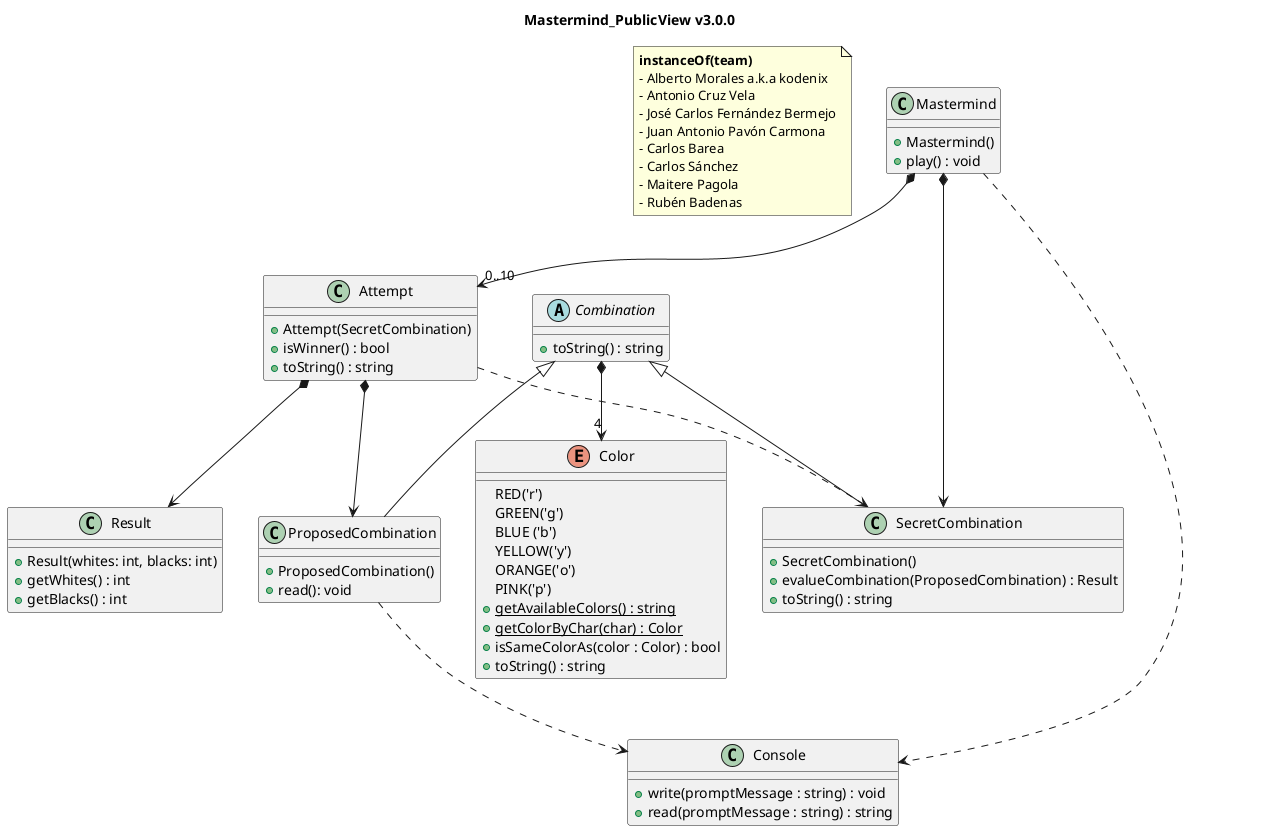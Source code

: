 @startuml Mastermind_PublicView_v3_0_0

title Mastermind_PublicView v3.0.0

note as N1
  <b>instanceOf(team)</b>
  - Alberto Morales a.k.a kodenix
  - Antonio Cruz Vela
  - José Carlos Fernández Bermejo
  - Juan Antonio Pavón Carmona
  - Carlos Barea
  - Carlos Sánchez
  - Maitere Pagola
  - Rubén Badenas
end note


class Mastermind {
    +Mastermind()
    +play() : void
}

class Attempt{
    +Attempt(SecretCombination)
    +isWinner() : bool
    +toString() : string
}


class Result{
    +Result(whites: int, blacks: int)
    +getWhites() : int
    +getBlacks() : int
}

enum Color{
    RED('r')
    GREEN('g')
    BLUE ('b')
    YELLOW('y')
    ORANGE('o')
    PINK('p')
    +{static} getAvailableColors() : string
    +{static} getColorByChar(char) : Color
    +isSameColorAs(color : Color) : bool
    +toString() : string
}

abstract class Combination{
    +toString() : string
}

class SecretCombination{
    +SecretCombination()
    +evalueCombination(ProposedCombination) : Result
    +toString() : string
}

class ProposedCombination{
    +ProposedCombination()
    +read(): void
}

class Console{
    +write(promptMessage : string) : void
    +read(promptMessage : string) : string
}



Mastermind *--> SecretCombination
Mastermind *--> "0..10" Attempt

Combination ^-- SecretCombination
Combination ^-- ProposedCombination
Combination *--> "4" Color

Attempt *--> ProposedCombination
Attempt *--> Result
Attempt ..> SecretCombination

Mastermind ..> Console
ProposedCombination ..> Console

@enduml